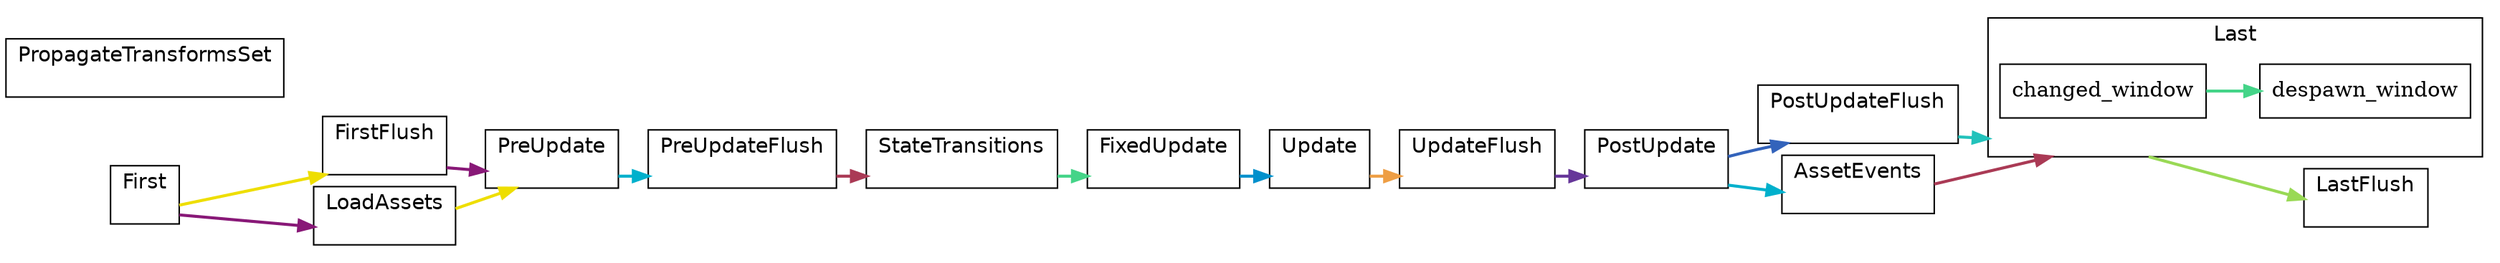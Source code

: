 digraph "" {
	"compound"="true";
	"splines"="spline";
	"rankdir"="LR";
	"bgcolor"="white";
	"fontname"="Helvetica";
	edge ["penwidth"="2"];
	node ["shape"="box", "style"="filled", "fillcolor"="white", "color"="black"];
	subgraph "clusternode_Set(0)" {
		"label"="Update";
		"tooltip"="Update";
		"bgcolor"="white";
		"color"="black";
		"set_marker_node_Set(0)" ["style"="invis", "label"="", "height"="0", "shape"="point"]
	}
	
	subgraph "clusternode_Set(2)" {
		"label"="FirstFlush";
		"tooltip"="FirstFlush";
		"bgcolor"="white";
		"color"="black";
		"set_marker_node_Set(2)" ["style"="invis", "label"="", "height"="0", "shape"="point"]
	}
	
	subgraph "clusternode_Set(3)" {
		"label"="PreUpdateFlush";
		"tooltip"="PreUpdateFlush";
		"bgcolor"="white";
		"color"="black";
		"set_marker_node_Set(3)" ["style"="invis", "label"="", "height"="0", "shape"="point"]
	}
	
	subgraph "clusternode_Set(4)" {
		"label"="UpdateFlush";
		"tooltip"="UpdateFlush";
		"bgcolor"="white";
		"color"="black";
		"set_marker_node_Set(4)" ["style"="invis", "label"="", "height"="0", "shape"="point"]
	}
	
	subgraph "clusternode_Set(5)" {
		"label"="PostUpdateFlush";
		"tooltip"="PostUpdateFlush";
		"bgcolor"="white";
		"color"="black";
		"set_marker_node_Set(5)" ["style"="invis", "label"="", "height"="0", "shape"="point"]
	}
	
	subgraph "clusternode_Set(6)" {
		"label"="LastFlush";
		"tooltip"="LastFlush";
		"bgcolor"="white";
		"color"="black";
		"set_marker_node_Set(6)" ["style"="invis", "label"="", "height"="0", "shape"="point"]
	}
	
	subgraph "clusternode_Set(7)" {
		"label"="First";
		"tooltip"="First";
		"bgcolor"="white";
		"color"="black";
		"set_marker_node_Set(7)" ["style"="invis", "label"="", "height"="0", "shape"="point"]
	}
	
	subgraph "clusternode_Set(8)" {
		"label"="PreUpdate";
		"tooltip"="PreUpdate";
		"bgcolor"="white";
		"color"="black";
		"set_marker_node_Set(8)" ["style"="invis", "label"="", "height"="0", "shape"="point"]
	}
	
	subgraph "clusternode_Set(9)" {
		"label"="StateTransitions";
		"tooltip"="StateTransitions";
		"bgcolor"="white";
		"color"="black";
		"set_marker_node_Set(9)" ["style"="invis", "label"="", "height"="0", "shape"="point"]
	}
	
	subgraph "clusternode_Set(10)" {
		"label"="FixedUpdate";
		"tooltip"="FixedUpdate";
		"bgcolor"="white";
		"color"="black";
		"set_marker_node_Set(10)" ["style"="invis", "label"="", "height"="0", "shape"="point"]
	}
	
	subgraph "clusternode_Set(11)" {
		"label"="PostUpdate";
		"tooltip"="PostUpdate";
		"bgcolor"="white";
		"color"="black";
		"set_marker_node_Set(11)" ["style"="invis", "label"="", "height"="0", "shape"="point"]
	}
	
	subgraph "clusternode_Set(12)" {
		"label"="Last";
		"tooltip"="Last";
		"bgcolor"="white";
		"color"="black";
		"set_marker_node_Set(12)" ["style"="invis", "label"="", "height"="0", "shape"="point"]
		"node_System(57)" ["label"="changed_window", "tooltip"="bevy_winit::system::changed_window"]
		"node_System(58)" ["label"="despawn_window", "tooltip"="bevy_winit::system::despawn_window"]
	}
	
	subgraph "clusternode_Set(22)" {
		"label"="PropagateTransformsSet";
		"tooltip"="PropagateTransformsSet";
		"bgcolor"="white";
		"color"="black";
		"set_marker_node_Set(22)" ["style"="invis", "label"="", "height"="0", "shape"="point"]
	}
	
	subgraph "clusternode_Set(59)" {
		"label"="LoadAssets";
		"tooltip"="LoadAssets";
		"bgcolor"="white";
		"color"="black";
		"set_marker_node_Set(59)" ["style"="invis", "label"="", "height"="0", "shape"="point"]
	}
	
	subgraph "clusternode_Set(60)" {
		"label"="AssetEvents";
		"tooltip"="AssetEvents";
		"bgcolor"="white";
		"color"="black";
		"set_marker_node_Set(60)" ["style"="invis", "label"="", "height"="0", "shape"="point"]
	}
	
	"set_marker_node_Set(7)" -> "set_marker_node_Set(2)" ["lhead"="clusternode_Set(2)", "ltail"="clusternode_Set(7)", "tooltip"="First → FirstFlush", "color"="#eede00"]
	"set_marker_node_Set(2)" -> "set_marker_node_Set(8)" ["lhead"="clusternode_Set(8)", "ltail"="clusternode_Set(2)", "tooltip"="FirstFlush → PreUpdate", "color"="#881877"]
	"set_marker_node_Set(8)" -> "set_marker_node_Set(3)" ["lhead"="clusternode_Set(3)", "ltail"="clusternode_Set(8)", "tooltip"="PreUpdate → PreUpdateFlush", "color"="#00b0cc"]
	"set_marker_node_Set(3)" -> "set_marker_node_Set(9)" ["lhead"="clusternode_Set(9)", "ltail"="clusternode_Set(3)", "tooltip"="PreUpdateFlush → StateTransitions", "color"="#aa3a55"]
	"set_marker_node_Set(9)" -> "set_marker_node_Set(10)" ["lhead"="clusternode_Set(10)", "ltail"="clusternode_Set(9)", "tooltip"="StateTransitions → FixedUpdate", "color"="#44d488"]
	"set_marker_node_Set(10)" -> "set_marker_node_Set(0)" ["lhead"="clusternode_Set(0)", "ltail"="clusternode_Set(10)", "tooltip"="FixedUpdate → Update", "color"="#0090cc"]
	"set_marker_node_Set(0)" -> "set_marker_node_Set(4)" ["lhead"="clusternode_Set(4)", "ltail"="clusternode_Set(0)", "tooltip"="Update → UpdateFlush", "color"="#ee9e44"]
	"set_marker_node_Set(4)" -> "set_marker_node_Set(11)" ["lhead"="clusternode_Set(11)", "ltail"="clusternode_Set(4)", "tooltip"="UpdateFlush → PostUpdate", "color"="#663699"]
	"set_marker_node_Set(11)" -> "set_marker_node_Set(5)" ["lhead"="clusternode_Set(5)", "ltail"="clusternode_Set(11)", "tooltip"="PostUpdate → PostUpdateFlush", "color"="#3363bb"]
	"set_marker_node_Set(5)" -> "set_marker_node_Set(12)" ["lhead"="clusternode_Set(12)", "ltail"="clusternode_Set(5)", "tooltip"="PostUpdateFlush → Last", "color"="#22c2bb"]
	"set_marker_node_Set(12)" -> "set_marker_node_Set(6)" ["lhead"="clusternode_Set(6)", "ltail"="clusternode_Set(12)", "tooltip"="Last → LastFlush", "color"="#99d955"]
	"set_marker_node_Set(59)" -> "set_marker_node_Set(8)" ["lhead"="clusternode_Set(8)", "ltail"="clusternode_Set(59)", "tooltip"="LoadAssets → PreUpdate", "color"="#eede00"]
	"set_marker_node_Set(7)" -> "set_marker_node_Set(59)" ["lhead"="clusternode_Set(59)", "ltail"="clusternode_Set(7)", "tooltip"="First → LoadAssets", "color"="#881877"]
	"set_marker_node_Set(11)" -> "set_marker_node_Set(60)" ["lhead"="clusternode_Set(60)", "ltail"="clusternode_Set(11)", "tooltip"="PostUpdate → AssetEvents", "color"="#00b0cc"]
	"set_marker_node_Set(60)" -> "set_marker_node_Set(12)" ["lhead"="clusternode_Set(12)", "ltail"="clusternode_Set(60)", "tooltip"="AssetEvents → Last", "color"="#aa3a55"]
	"node_System(57)" -> "node_System(58)" ["lhead"="", "ltail"="", "tooltip"="SystemTypeSet(changed_window\") → despawn_window", "color"="#44d488"]
}
